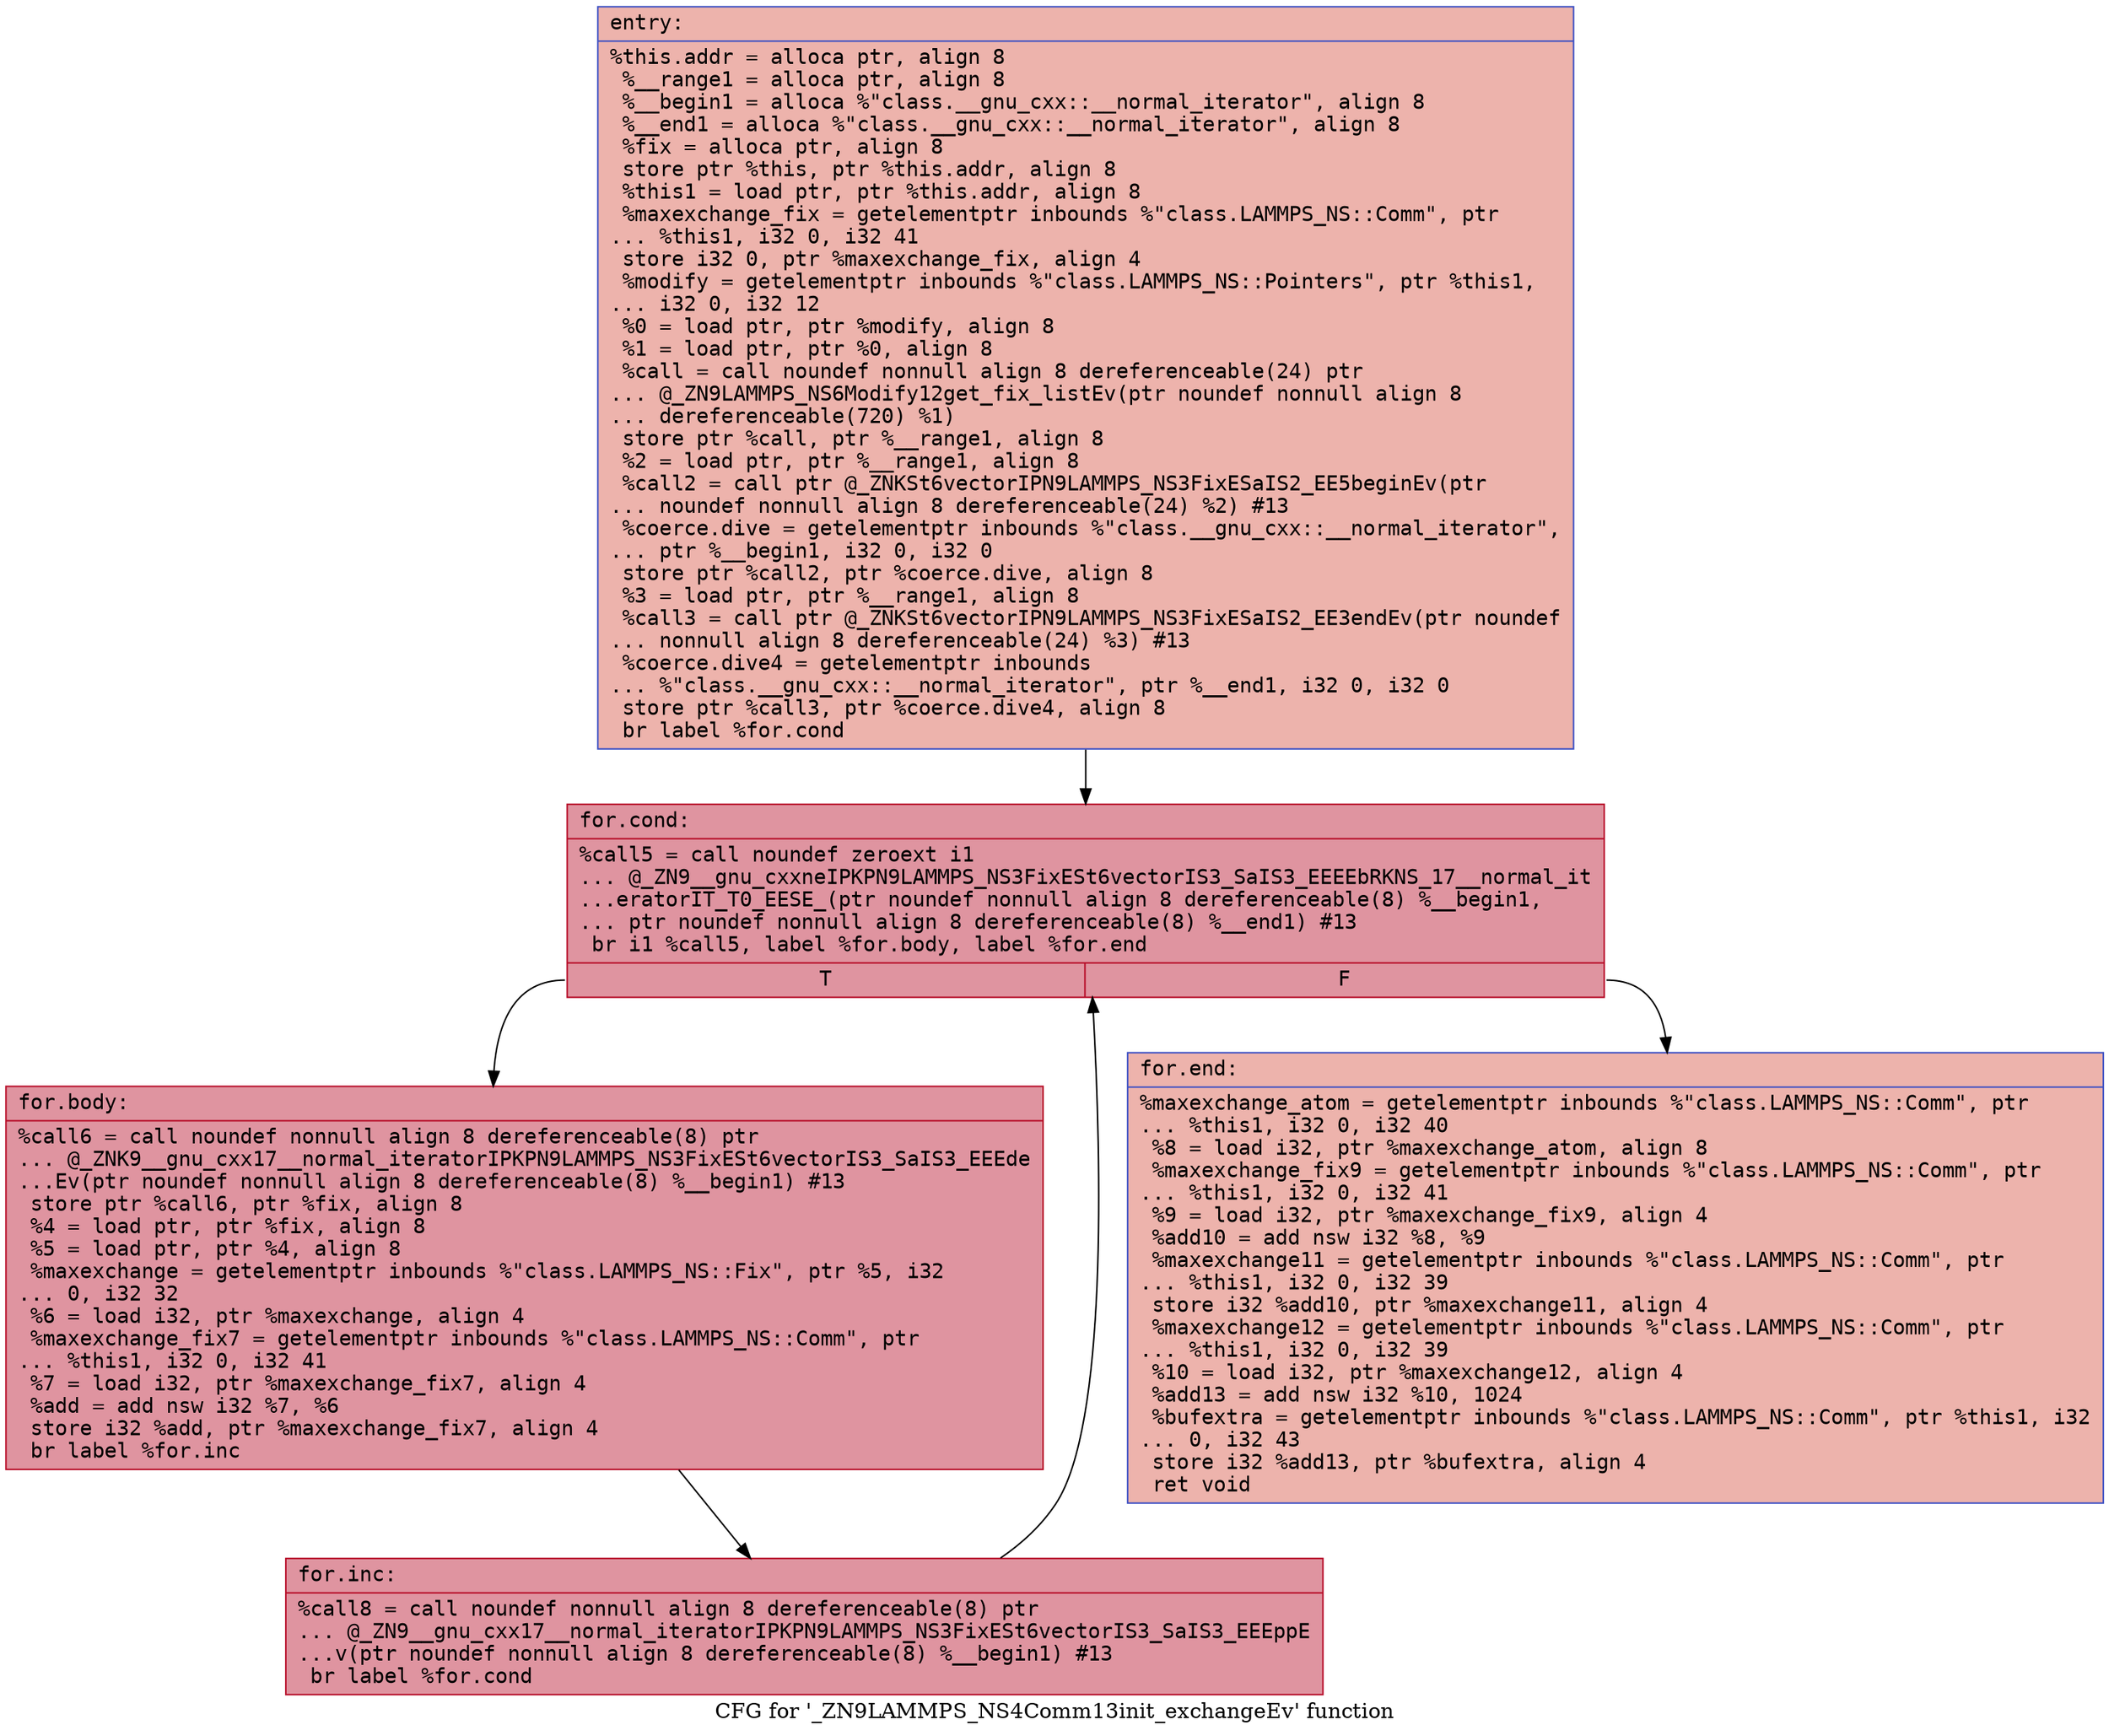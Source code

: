 digraph "CFG for '_ZN9LAMMPS_NS4Comm13init_exchangeEv' function" {
	label="CFG for '_ZN9LAMMPS_NS4Comm13init_exchangeEv' function";

	Node0x5626be0ff7d0 [shape=record,color="#3d50c3ff", style=filled, fillcolor="#d6524470" fontname="Courier",label="{entry:\l|  %this.addr = alloca ptr, align 8\l  %__range1 = alloca ptr, align 8\l  %__begin1 = alloca %\"class.__gnu_cxx::__normal_iterator\", align 8\l  %__end1 = alloca %\"class.__gnu_cxx::__normal_iterator\", align 8\l  %fix = alloca ptr, align 8\l  store ptr %this, ptr %this.addr, align 8\l  %this1 = load ptr, ptr %this.addr, align 8\l  %maxexchange_fix = getelementptr inbounds %\"class.LAMMPS_NS::Comm\", ptr\l... %this1, i32 0, i32 41\l  store i32 0, ptr %maxexchange_fix, align 4\l  %modify = getelementptr inbounds %\"class.LAMMPS_NS::Pointers\", ptr %this1,\l... i32 0, i32 12\l  %0 = load ptr, ptr %modify, align 8\l  %1 = load ptr, ptr %0, align 8\l  %call = call noundef nonnull align 8 dereferenceable(24) ptr\l... @_ZN9LAMMPS_NS6Modify12get_fix_listEv(ptr noundef nonnull align 8\l... dereferenceable(720) %1)\l  store ptr %call, ptr %__range1, align 8\l  %2 = load ptr, ptr %__range1, align 8\l  %call2 = call ptr @_ZNKSt6vectorIPN9LAMMPS_NS3FixESaIS2_EE5beginEv(ptr\l... noundef nonnull align 8 dereferenceable(24) %2) #13\l  %coerce.dive = getelementptr inbounds %\"class.__gnu_cxx::__normal_iterator\",\l... ptr %__begin1, i32 0, i32 0\l  store ptr %call2, ptr %coerce.dive, align 8\l  %3 = load ptr, ptr %__range1, align 8\l  %call3 = call ptr @_ZNKSt6vectorIPN9LAMMPS_NS3FixESaIS2_EE3endEv(ptr noundef\l... nonnull align 8 dereferenceable(24) %3) #13\l  %coerce.dive4 = getelementptr inbounds\l... %\"class.__gnu_cxx::__normal_iterator\", ptr %__end1, i32 0, i32 0\l  store ptr %call3, ptr %coerce.dive4, align 8\l  br label %for.cond\l}"];
	Node0x5626be0ff7d0 -> Node0x5626be1008a0[tooltip="entry -> for.cond\nProbability 100.00%" ];
	Node0x5626be1008a0 [shape=record,color="#b70d28ff", style=filled, fillcolor="#b70d2870" fontname="Courier",label="{for.cond:\l|  %call5 = call noundef zeroext i1\l... @_ZN9__gnu_cxxneIPKPN9LAMMPS_NS3FixESt6vectorIS3_SaIS3_EEEEbRKNS_17__normal_it\l...eratorIT_T0_EESE_(ptr noundef nonnull align 8 dereferenceable(8) %__begin1,\l... ptr noundef nonnull align 8 dereferenceable(8) %__end1) #13\l  br i1 %call5, label %for.body, label %for.end\l|{<s0>T|<s1>F}}"];
	Node0x5626be1008a0:s0 -> Node0x5626be100be0[tooltip="for.cond -> for.body\nProbability 96.88%" ];
	Node0x5626be1008a0:s1 -> Node0x5626be100c60[tooltip="for.cond -> for.end\nProbability 3.12%" ];
	Node0x5626be100be0 [shape=record,color="#b70d28ff", style=filled, fillcolor="#b70d2870" fontname="Courier",label="{for.body:\l|  %call6 = call noundef nonnull align 8 dereferenceable(8) ptr\l... @_ZNK9__gnu_cxx17__normal_iteratorIPKPN9LAMMPS_NS3FixESt6vectorIS3_SaIS3_EEEde\l...Ev(ptr noundef nonnull align 8 dereferenceable(8) %__begin1) #13\l  store ptr %call6, ptr %fix, align 8\l  %4 = load ptr, ptr %fix, align 8\l  %5 = load ptr, ptr %4, align 8\l  %maxexchange = getelementptr inbounds %\"class.LAMMPS_NS::Fix\", ptr %5, i32\l... 0, i32 32\l  %6 = load i32, ptr %maxexchange, align 4\l  %maxexchange_fix7 = getelementptr inbounds %\"class.LAMMPS_NS::Comm\", ptr\l... %this1, i32 0, i32 41\l  %7 = load i32, ptr %maxexchange_fix7, align 4\l  %add = add nsw i32 %7, %6\l  store i32 %add, ptr %maxexchange_fix7, align 4\l  br label %for.inc\l}"];
	Node0x5626be100be0 -> Node0x5626be1014f0[tooltip="for.body -> for.inc\nProbability 100.00%" ];
	Node0x5626be1014f0 [shape=record,color="#b70d28ff", style=filled, fillcolor="#b70d2870" fontname="Courier",label="{for.inc:\l|  %call8 = call noundef nonnull align 8 dereferenceable(8) ptr\l... @_ZN9__gnu_cxx17__normal_iteratorIPKPN9LAMMPS_NS3FixESt6vectorIS3_SaIS3_EEEppE\l...v(ptr noundef nonnull align 8 dereferenceable(8) %__begin1) #13\l  br label %for.cond\l}"];
	Node0x5626be1014f0 -> Node0x5626be1008a0[tooltip="for.inc -> for.cond\nProbability 100.00%" ];
	Node0x5626be100c60 [shape=record,color="#3d50c3ff", style=filled, fillcolor="#d6524470" fontname="Courier",label="{for.end:\l|  %maxexchange_atom = getelementptr inbounds %\"class.LAMMPS_NS::Comm\", ptr\l... %this1, i32 0, i32 40\l  %8 = load i32, ptr %maxexchange_atom, align 8\l  %maxexchange_fix9 = getelementptr inbounds %\"class.LAMMPS_NS::Comm\", ptr\l... %this1, i32 0, i32 41\l  %9 = load i32, ptr %maxexchange_fix9, align 4\l  %add10 = add nsw i32 %8, %9\l  %maxexchange11 = getelementptr inbounds %\"class.LAMMPS_NS::Comm\", ptr\l... %this1, i32 0, i32 39\l  store i32 %add10, ptr %maxexchange11, align 4\l  %maxexchange12 = getelementptr inbounds %\"class.LAMMPS_NS::Comm\", ptr\l... %this1, i32 0, i32 39\l  %10 = load i32, ptr %maxexchange12, align 4\l  %add13 = add nsw i32 %10, 1024\l  %bufextra = getelementptr inbounds %\"class.LAMMPS_NS::Comm\", ptr %this1, i32\l... 0, i32 43\l  store i32 %add13, ptr %bufextra, align 4\l  ret void\l}"];
}
